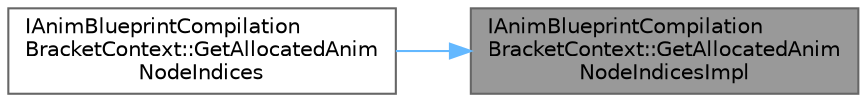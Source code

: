 digraph "IAnimBlueprintCompilationBracketContext::GetAllocatedAnimNodeIndicesImpl"
{
 // INTERACTIVE_SVG=YES
 // LATEX_PDF_SIZE
  bgcolor="transparent";
  edge [fontname=Helvetica,fontsize=10,labelfontname=Helvetica,labelfontsize=10];
  node [fontname=Helvetica,fontsize=10,shape=box,height=0.2,width=0.4];
  rankdir="RL";
  Node1 [id="Node000001",label="IAnimBlueprintCompilation\lBracketContext::GetAllocatedAnim\lNodeIndicesImpl",height=0.2,width=0.4,color="gray40", fillcolor="grey60", style="filled", fontcolor="black",tooltip=" "];
  Node1 -> Node2 [id="edge1_Node000001_Node000002",dir="back",color="steelblue1",style="solid",tooltip=" "];
  Node2 [id="Node000002",label="IAnimBlueprintCompilation\lBracketContext::GetAllocatedAnim\lNodeIndices",height=0.2,width=0.4,color="grey40", fillcolor="white", style="filled",URL="$d2/d1c/classIAnimBlueprintCompilationBracketContext.html#ad000167b2c669ad2cfffa039d65773ce",tooltip=" "];
}
